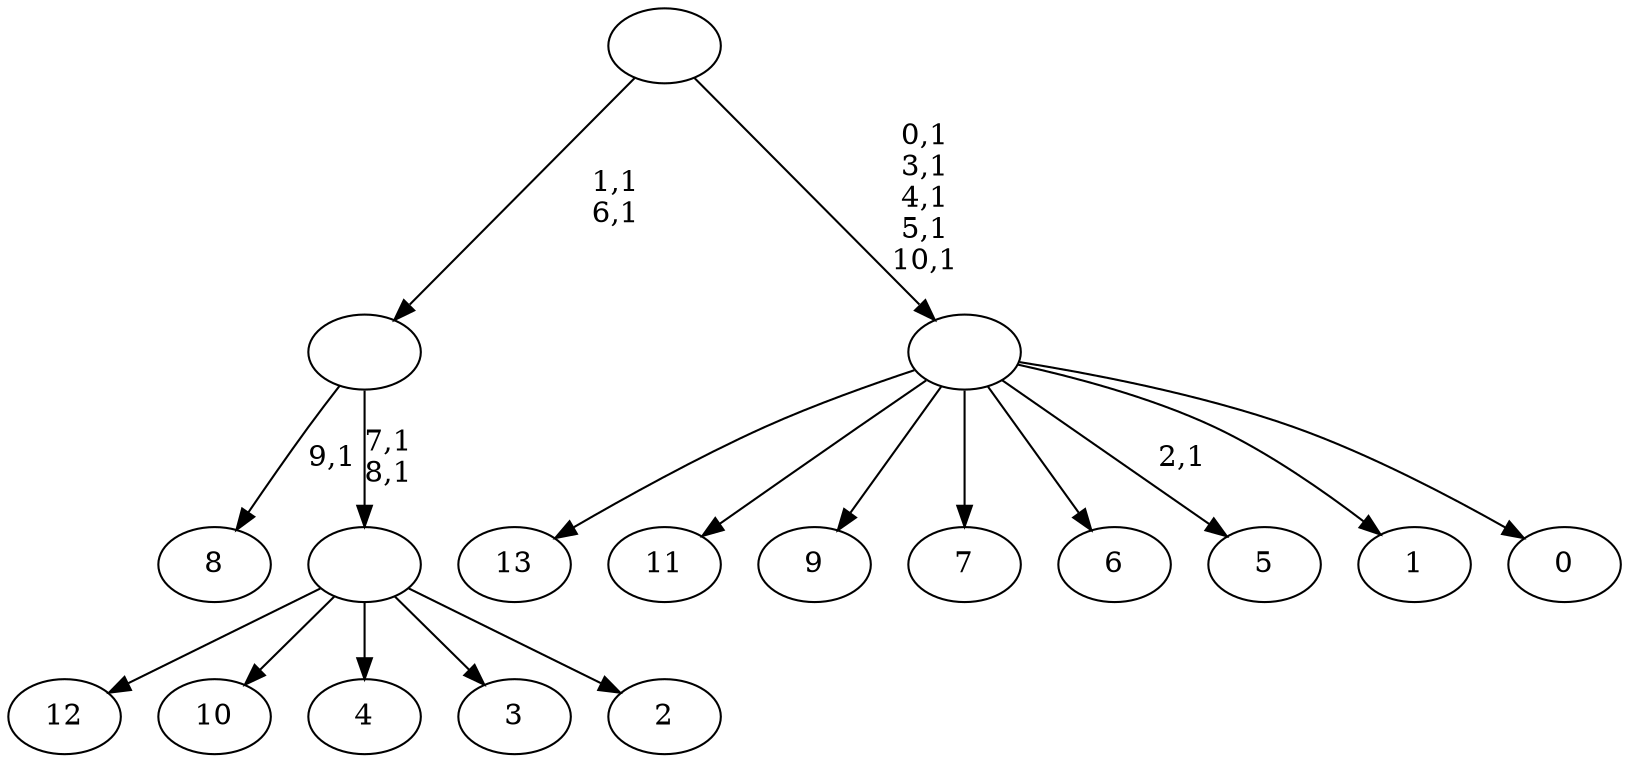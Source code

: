 digraph T {
	25 [label="13"]
	24 [label="12"]
	23 [label="11"]
	22 [label="10"]
	21 [label="9"]
	20 [label="8"]
	18 [label="7"]
	17 [label="6"]
	16 [label="5"]
	14 [label="4"]
	13 [label="3"]
	12 [label="2"]
	11 [label=""]
	9 [label=""]
	7 [label="1"]
	6 [label="0"]
	5 [label=""]
	0 [label=""]
	11 -> 24 [label=""]
	11 -> 22 [label=""]
	11 -> 14 [label=""]
	11 -> 13 [label=""]
	11 -> 12 [label=""]
	9 -> 11 [label="7,1\n8,1"]
	9 -> 20 [label="9,1"]
	5 -> 16 [label="2,1"]
	5 -> 25 [label=""]
	5 -> 23 [label=""]
	5 -> 21 [label=""]
	5 -> 18 [label=""]
	5 -> 17 [label=""]
	5 -> 7 [label=""]
	5 -> 6 [label=""]
	0 -> 5 [label="0,1\n3,1\n4,1\n5,1\n10,1"]
	0 -> 9 [label="1,1\n6,1"]
}
